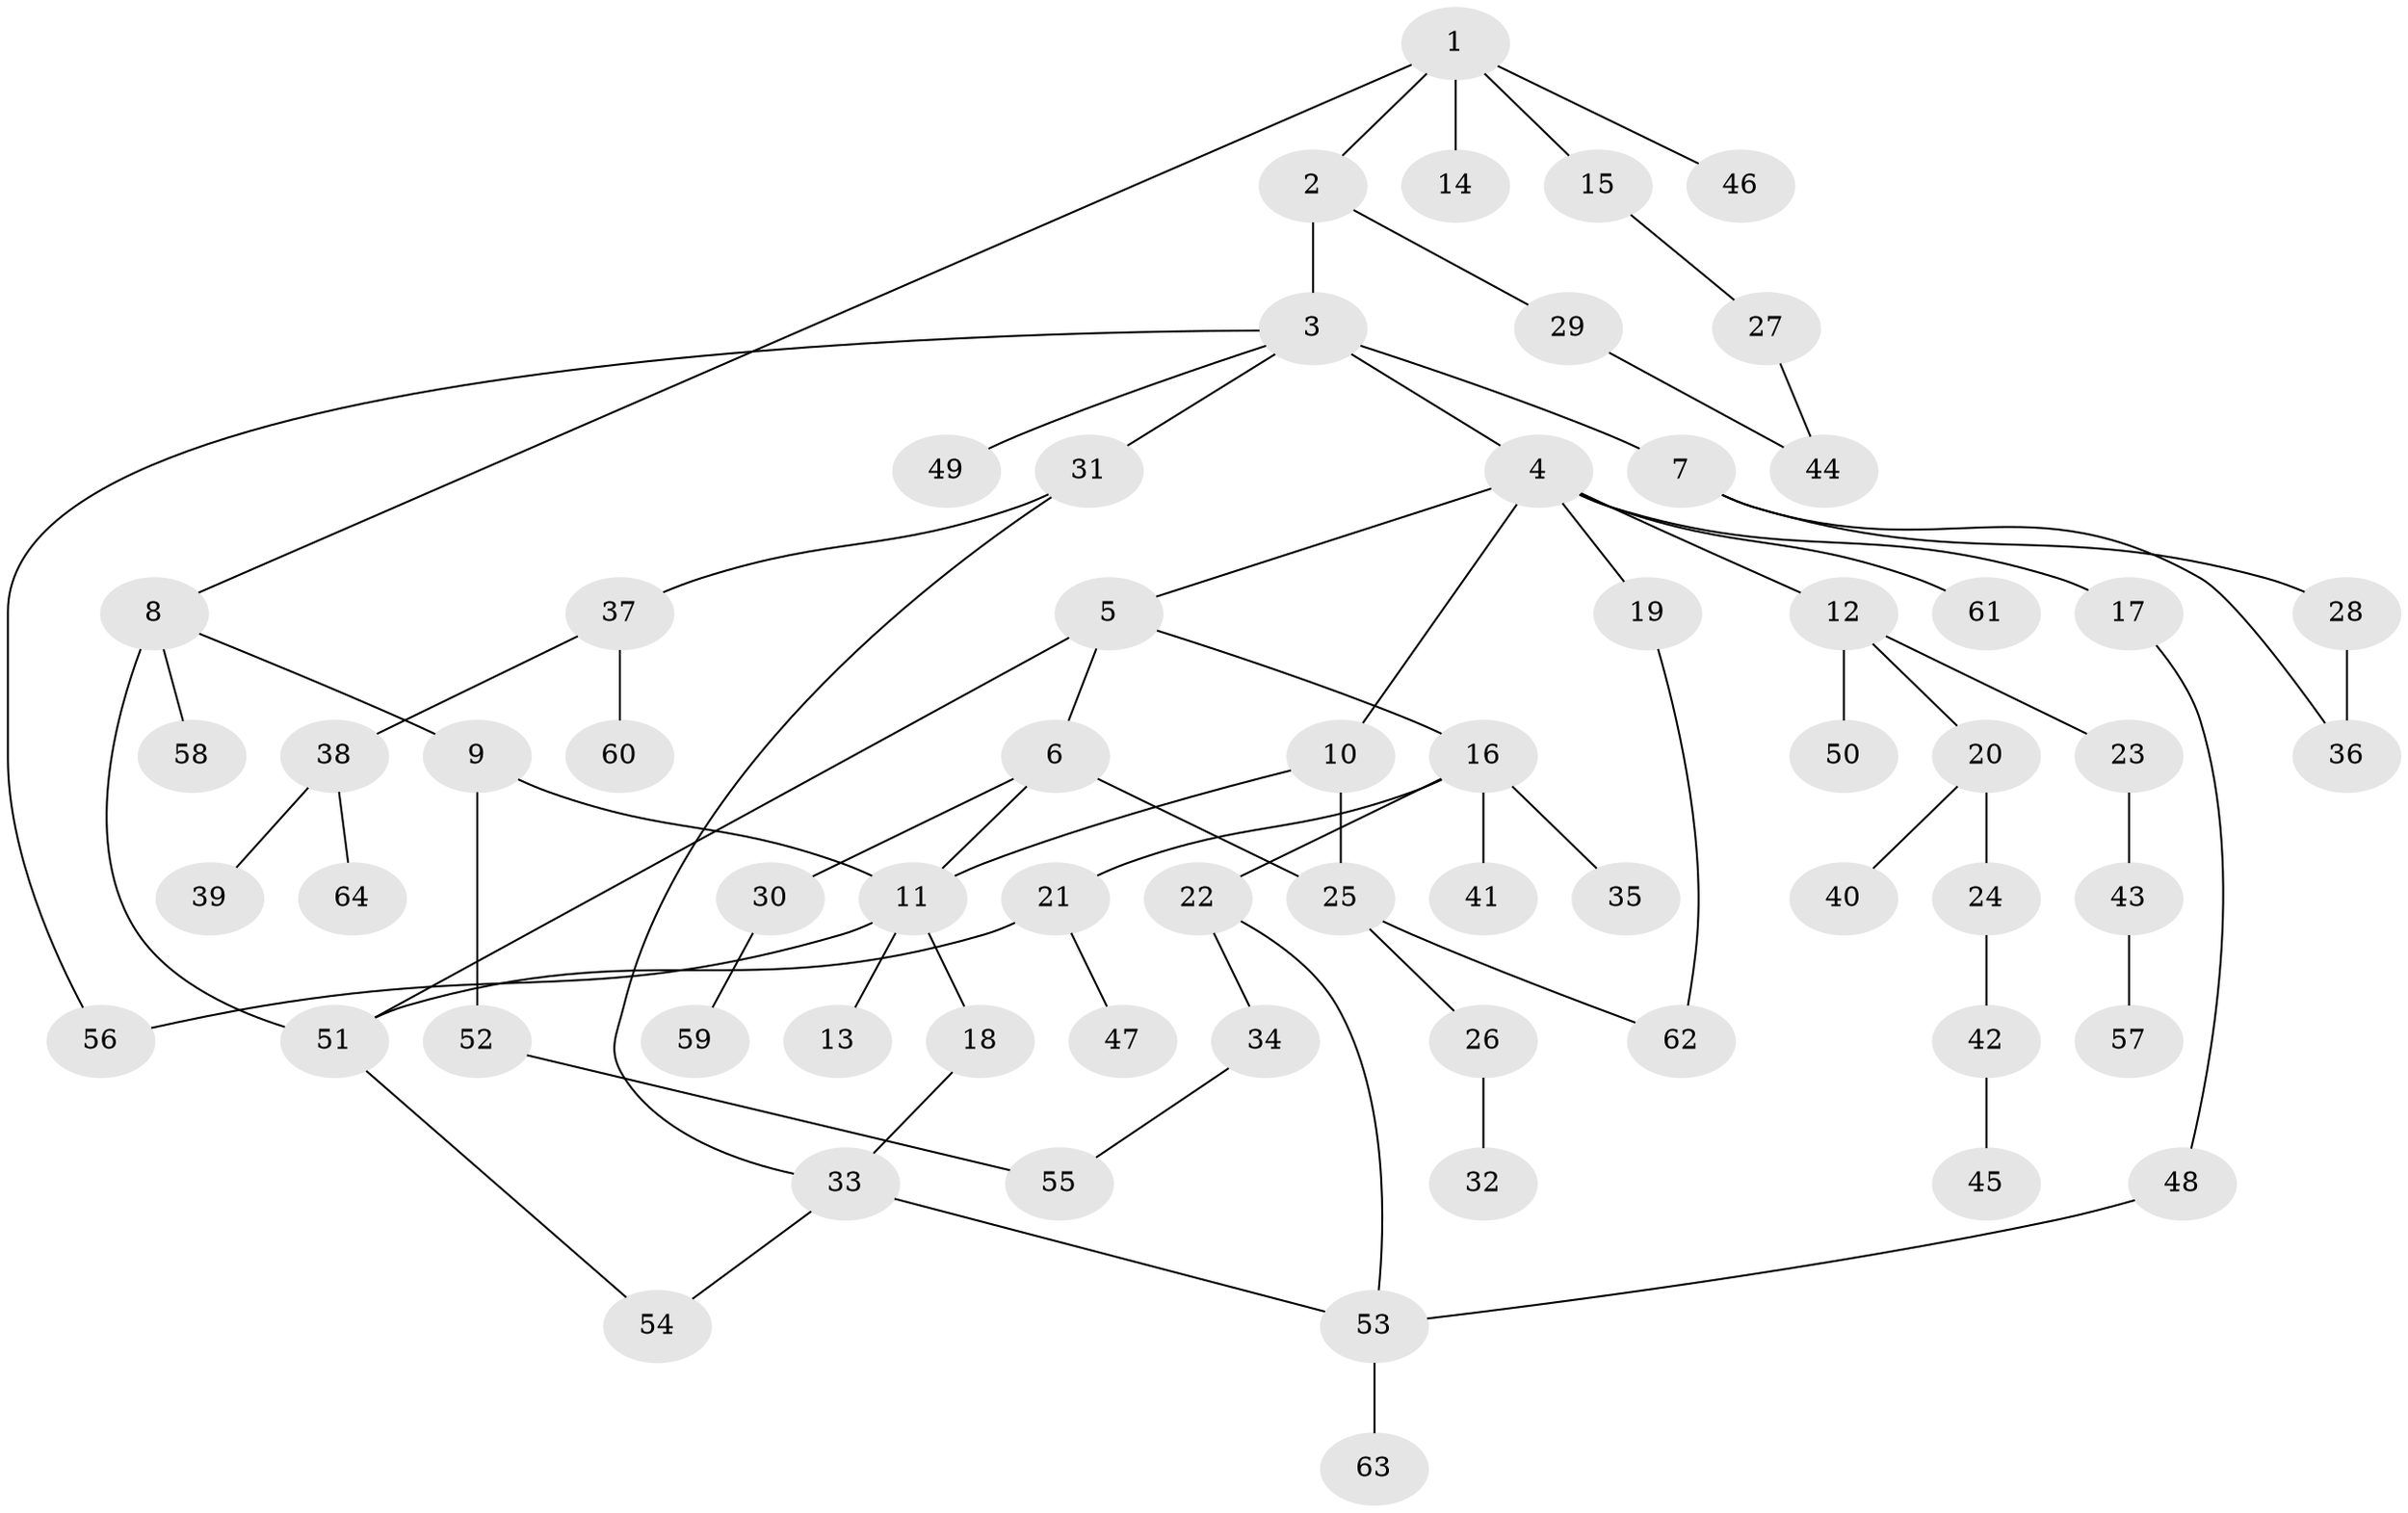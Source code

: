// Generated by graph-tools (version 1.1) at 2025/10/02/27/25 16:10:51]
// undirected, 64 vertices, 77 edges
graph export_dot {
graph [start="1"]
  node [color=gray90,style=filled];
  1;
  2;
  3;
  4;
  5;
  6;
  7;
  8;
  9;
  10;
  11;
  12;
  13;
  14;
  15;
  16;
  17;
  18;
  19;
  20;
  21;
  22;
  23;
  24;
  25;
  26;
  27;
  28;
  29;
  30;
  31;
  32;
  33;
  34;
  35;
  36;
  37;
  38;
  39;
  40;
  41;
  42;
  43;
  44;
  45;
  46;
  47;
  48;
  49;
  50;
  51;
  52;
  53;
  54;
  55;
  56;
  57;
  58;
  59;
  60;
  61;
  62;
  63;
  64;
  1 -- 2;
  1 -- 8;
  1 -- 14;
  1 -- 15;
  1 -- 46;
  2 -- 3;
  2 -- 29;
  3 -- 4;
  3 -- 7;
  3 -- 31;
  3 -- 49;
  3 -- 56;
  4 -- 5;
  4 -- 10;
  4 -- 12;
  4 -- 17;
  4 -- 19;
  4 -- 61;
  5 -- 6;
  5 -- 16;
  5 -- 51;
  6 -- 11;
  6 -- 25;
  6 -- 30;
  7 -- 28;
  7 -- 36;
  8 -- 9;
  8 -- 58;
  8 -- 51;
  9 -- 52;
  9 -- 11;
  10 -- 11;
  10 -- 25;
  11 -- 13;
  11 -- 18;
  11 -- 56;
  12 -- 20;
  12 -- 23;
  12 -- 50;
  15 -- 27;
  16 -- 21;
  16 -- 22;
  16 -- 35;
  16 -- 41;
  17 -- 48;
  18 -- 33;
  19 -- 62;
  20 -- 24;
  20 -- 40;
  21 -- 47;
  21 -- 51;
  22 -- 34;
  22 -- 53;
  23 -- 43;
  24 -- 42;
  25 -- 26;
  25 -- 62;
  26 -- 32;
  27 -- 44;
  28 -- 36;
  29 -- 44;
  30 -- 59;
  31 -- 33;
  31 -- 37;
  33 -- 54;
  33 -- 53;
  34 -- 55;
  37 -- 38;
  37 -- 60;
  38 -- 39;
  38 -- 64;
  42 -- 45;
  43 -- 57;
  48 -- 53;
  51 -- 54;
  52 -- 55;
  53 -- 63;
}
